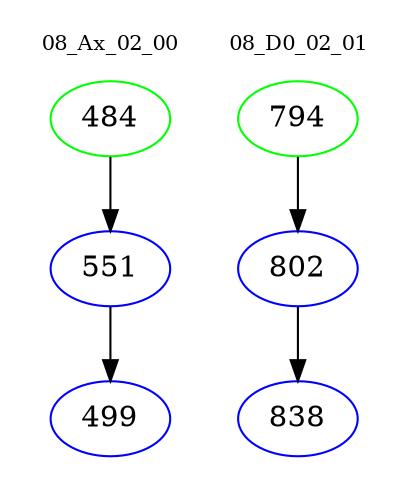 digraph{
subgraph cluster_0 {
color = white
label = "08_Ax_02_00";
fontsize=10;
T0_484 [label="484", color="green"]
T0_484 -> T0_551 [color="black"]
T0_551 [label="551", color="blue"]
T0_551 -> T0_499 [color="black"]
T0_499 [label="499", color="blue"]
}
subgraph cluster_1 {
color = white
label = "08_D0_02_01";
fontsize=10;
T1_794 [label="794", color="green"]
T1_794 -> T1_802 [color="black"]
T1_802 [label="802", color="blue"]
T1_802 -> T1_838 [color="black"]
T1_838 [label="838", color="blue"]
}
}
